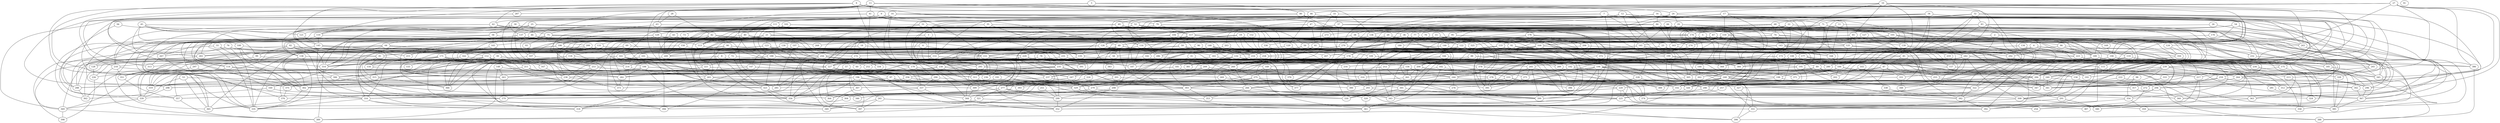 strict graph "gnp_random_graph(400,0.015)" {
0;
1;
2;
3;
4;
5;
6;
7;
8;
9;
10;
11;
12;
13;
14;
15;
16;
17;
18;
19;
20;
21;
22;
23;
24;
25;
26;
27;
28;
29;
30;
31;
32;
33;
34;
35;
36;
37;
38;
39;
40;
41;
42;
43;
44;
45;
46;
47;
48;
49;
50;
51;
52;
53;
54;
55;
56;
57;
58;
59;
60;
61;
62;
63;
64;
65;
66;
67;
68;
69;
70;
71;
72;
73;
74;
75;
76;
77;
78;
79;
80;
81;
82;
83;
84;
85;
86;
87;
88;
89;
90;
91;
92;
93;
94;
95;
96;
97;
98;
99;
100;
101;
102;
103;
104;
105;
106;
107;
108;
109;
110;
111;
112;
113;
114;
115;
116;
117;
118;
119;
120;
121;
122;
123;
124;
125;
126;
127;
128;
129;
130;
131;
132;
133;
134;
135;
136;
137;
138;
139;
140;
141;
142;
143;
144;
145;
146;
147;
148;
149;
150;
151;
152;
153;
154;
155;
156;
157;
158;
159;
160;
161;
162;
163;
164;
165;
166;
167;
168;
169;
170;
171;
172;
173;
174;
175;
176;
177;
178;
179;
180;
181;
182;
183;
184;
185;
186;
187;
188;
189;
190;
191;
192;
193;
194;
195;
196;
197;
198;
199;
200;
201;
202;
203;
204;
205;
206;
207;
208;
209;
210;
211;
212;
213;
214;
215;
216;
217;
218;
219;
220;
221;
222;
223;
224;
225;
226;
227;
228;
229;
230;
231;
232;
233;
234;
235;
236;
237;
238;
239;
240;
241;
242;
243;
244;
245;
246;
247;
248;
249;
250;
251;
252;
253;
254;
255;
256;
257;
258;
259;
260;
261;
262;
263;
264;
265;
266;
267;
268;
269;
270;
271;
272;
273;
274;
275;
276;
277;
278;
279;
280;
281;
282;
283;
284;
285;
286;
287;
288;
289;
290;
291;
292;
293;
294;
295;
296;
297;
298;
299;
300;
301;
302;
303;
304;
305;
306;
307;
308;
309;
310;
311;
312;
313;
314;
315;
316;
317;
318;
319;
320;
321;
322;
323;
324;
325;
326;
327;
328;
329;
330;
331;
332;
333;
334;
335;
336;
337;
338;
339;
340;
341;
342;
343;
344;
345;
346;
347;
348;
349;
350;
351;
352;
353;
354;
355;
356;
357;
358;
359;
360;
361;
362;
363;
364;
365;
366;
367;
368;
369;
370;
371;
372;
373;
374;
375;
376;
377;
378;
379;
380;
381;
382;
383;
384;
385;
386;
387;
388;
389;
390;
391;
392;
393;
394;
395;
396;
397;
398;
399;
0 -- 75  [is_available=True, prob="1.0"];
0 -- 151  [is_available=True, prob="0.0289580930109"];
0 -- 302  [is_available=True, prob="1.0"];
0 -- 79  [is_available=True, prob="0.22834674781"];
1 -- 107  [is_available=True, prob="1.0"];
1 -- 6  [is_available=True, prob="0.459682960304"];
1 -- 271  [is_available=True, prob="0.534158051151"];
2 -- 345  [is_available=True, prob="0.00286517475352"];
2 -- 85  [is_available=True, prob="0.840680212567"];
2 -- 294  [is_available=True, prob="1.0"];
2 -- 133  [is_available=True, prob="0.83600220566"];
3 -- 80  [is_available=True, prob="0.026011830107"];
3 -- 287  [is_available=True, prob="0.372435697352"];
3 -- 243  [is_available=True, prob="0.227387937247"];
3 -- 63  [is_available=True, prob="0.829357435006"];
4 -- 208  [is_available=True, prob="0.218417586072"];
4 -- 185  [is_available=True, prob="1.0"];
4 -- 242  [is_available=True, prob="0.725915542126"];
4 -- 181  [is_available=True, prob="1.0"];
4 -- 223  [is_available=True, prob="0.736390052162"];
5 -- 368  [is_available=True, prob="1.0"];
5 -- 133  [is_available=True, prob="0.18870038643"];
5 -- 231  [is_available=True, prob="0.0870847448178"];
5 -- 296  [is_available=True, prob="1.0"];
5 -- 48  [is_available=True, prob="1.0"];
5 -- 213  [is_available=True, prob="0.85363686398"];
5 -- 125  [is_available=True, prob="0.341867284654"];
5 -- 126  [is_available=True, prob="0.00795860765364"];
6 -- 335  [is_available=True, prob="0.173036889968"];
6 -- 236  [is_available=True, prob="0.0767319432332"];
6 -- 237  [is_available=True, prob="1.0"];
6 -- 151  [is_available=True, prob="1.0"];
7 -- 361  [is_available=True, prob="0.530106965264"];
7 -- 23  [is_available=True, prob="0.803048478137"];
7 -- 52  [is_available=True, prob="0.2269188263"];
7 -- 245  [is_available=True, prob="1.0"];
7 -- 247  [is_available=True, prob="0.721366250724"];
7 -- 60  [is_available=True, prob="1.0"];
7 -- 125  [is_available=True, prob="0.65386006599"];
8 -- 265  [is_available=True, prob="0.864268964969"];
8 -- 351  [is_available=True, prob="0.0169029950195"];
8 -- 295  [is_available=True, prob="0.733634482947"];
8 -- 279  [is_available=True, prob="0.179969555635"];
9 -- 110  [is_available=True, prob="0.0151603531741"];
9 -- 305  [is_available=True, prob="1.0"];
9 -- 50  [is_available=True, prob="0.922792273801"];
9 -- 309  [is_available=True, prob="0.347580862084"];
9 -- 215  [is_available=True, prob="0.853072786696"];
9 -- 24  [is_available=True, prob="0.0941157125185"];
9 -- 283  [is_available=True, prob="0.461149689903"];
10 -- 192  [is_available=True, prob="0.749161806459"];
10 -- 65  [is_available=True, prob="1.0"];
10 -- 270  [is_available=True, prob="1.0"];
10 -- 280  [is_available=True, prob="0.246524839262"];
10 -- 341  [is_available=True, prob="0.271827528047"];
10 -- 246  [is_available=True, prob="0.163576243373"];
10 -- 24  [is_available=True, prob="0.369515194917"];
10 -- 158  [is_available=True, prob="0.088370239876"];
11 -- 104  [is_available=True, prob="0.842340987563"];
11 -- 168  [is_available=True, prob="0.553318191834"];
11 -- 193  [is_available=True, prob="0.465448178741"];
12 -- 386  [is_available=True, prob="1.0"];
12 -- 178  [is_available=True, prob="0.398032863386"];
12 -- 238  [is_available=True, prob="0.394352348229"];
12 -- 79  [is_available=True, prob="0.268480245105"];
12 -- 305  [is_available=True, prob="0.697899978833"];
12 -- 242  [is_available=True, prob="1.0"];
12 -- 316  [is_available=True, prob="0.909334733211"];
12 -- 190  [is_available=True, prob="0.000466374255035"];
13 -- 322  [is_available=True, prob="0.383460357784"];
13 -- 136  [is_available=True, prob="0.519043862149"];
13 -- 41  [is_available=True, prob="1.0"];
13 -- 107  [is_available=True, prob="0.68883789204"];
13 -- 46  [is_available=True, prob="0.469411079844"];
13 -- 207  [is_available=True, prob="0.239056061521"];
13 -- 190  [is_available=True, prob="1.0"];
13 -- 375  [is_available=True, prob="0.103347393071"];
13 -- 218  [is_available=True, prob="0.951928308258"];
13 -- 335  [is_available=True, prob="1.0"];
13 -- 62  [is_available=True, prob="0.443718829154"];
14 -- 256  [is_available=True, prob="0.600492279868"];
14 -- 36  [is_available=True, prob="0.225580733531"];
14 -- 363  [is_available=True, prob="0.522125364642"];
14 -- 236  [is_available=True, prob="1.0"];
14 -- 141  [is_available=True, prob="0.970202508733"];
14 -- 369  [is_available=True, prob="1.0"];
14 -- 344  [is_available=True, prob="0.952806166195"];
14 -- 62  [is_available=True, prob="0.433367967374"];
15 -- 177  [is_available=True, prob="0.745725739345"];
15 -- 50  [is_available=True, prob="1.0"];
15 -- 314  [is_available=True, prob="0.447618022059"];
15 -- 258  [is_available=True, prob="0.150218966672"];
15 -- 86  [is_available=True, prob="0.340974543326"];
16 -- 299  [is_available=True, prob="0.917450570222"];
16 -- 253  [is_available=True, prob="1.0"];
16 -- 243  [is_available=True, prob="0.675171529832"];
16 -- 84  [is_available=True, prob="0.555728328151"];
16 -- 308  [is_available=True, prob="1.0"];
16 -- 189  [is_available=True, prob="0.426295113801"];
16 -- 126  [is_available=True, prob="1.0"];
17 -- 224  [is_available=True, prob="0.0131582189681"];
17 -- 326  [is_available=True, prob="1.0"];
17 -- 71  [is_available=True, prob="0.647173095193"];
17 -- 40  [is_available=True, prob="0.152400164615"];
17 -- 342  [is_available=True, prob="0.115032036051"];
17 -- 343  [is_available=True, prob="0.199437039854"];
17 -- 159  [is_available=True, prob="0.915116624864"];
18 -- 280  [is_available=True, prob="0.619687183999"];
18 -- 172  [is_available=True, prob="0.951957136544"];
18 -- 214  [is_available=True, prob="0.878093839298"];
19 -- 256  [is_available=True, prob="0.25455691383"];
19 -- 164  [is_available=True, prob="1.0"];
19 -- 295  [is_available=True, prob="0.627638184802"];
19 -- 329  [is_available=True, prob="0.894067352133"];
19 -- 365  [is_available=True, prob="0.0469441939849"];
19 -- 335  [is_available=True, prob="0.285324551527"];
19 -- 115  [is_available=True, prob="1.0"];
19 -- 399  [is_available=True, prob="1.0"];
19 -- 381  [is_available=True, prob="0.67852261404"];
20 -- 167  [is_available=True, prob="1.0"];
20 -- 168  [is_available=True, prob="1.0"];
20 -- 81  [is_available=True, prob="0.704172517129"];
20 -- 178  [is_available=True, prob="0.490131726902"];
20 -- 116  [is_available=True, prob="1.0"];
20 -- 343  [is_available=True, prob="0.777872224588"];
20 -- 125  [is_available=True, prob="1.0"];
21 -- 123  [is_available=True, prob="0.462308315796"];
21 -- 356  [is_available=True, prob="0.611057449871"];
21 -- 165  [is_available=True, prob="0.865917908313"];
21 -- 230  [is_available=True, prob="0.602433059211"];
21 -- 119  [is_available=True, prob="0.628842820967"];
22 -- 384  [is_available=True, prob="0.410326486562"];
22 -- 36  [is_available=True, prob="0.121809900002"];
22 -- 139  [is_available=True, prob="0.694610602327"];
22 -- 332  [is_available=True, prob="1.0"];
22 -- 305  [is_available=True, prob="1.0"];
22 -- 159  [is_available=True, prob="0.569140363162"];
23 -- 248  [is_available=True, prob="0.0944722861402"];
23 -- 58  [is_available=True, prob="0.592919243791"];
23 -- 234  [is_available=True, prob="0.0754891138927"];
24 -- 240  [is_available=True, prob="0.228224563401"];
24 -- 275  [is_available=True, prob="0.59773850857"];
24 -- 29  [is_available=True, prob="1.0"];
24 -- 95  [is_available=True, prob="0.760272602668"];
25 -- 67  [is_available=True, prob="0.893440617852"];
25 -- 231  [is_available=True, prob="0.123457291774"];
25 -- 138  [is_available=True, prob="0.742923643608"];
25 -- 44  [is_available=True, prob="1.0"];
25 -- 145  [is_available=True, prob="1.0"];
25 -- 372  [is_available=True, prob="0.133154605641"];
25 -- 214  [is_available=True, prob="0.0517181659734"];
25 -- 89  [is_available=True, prob="0.199925736345"];
25 -- 283  [is_available=True, prob="0.748556838819"];
26 -- 174  [is_available=True, prob="0.377263320231"];
26 -- 175  [is_available=True, prob="0.106713903295"];
27 -- 193  [is_available=True, prob="0.165022683009"];
27 -- 386  [is_available=True, prob="0.769027525188"];
27 -- 38  [is_available=True, prob="0.952102172964"];
27 -- 296  [is_available=True, prob="0.428686575944"];
27 -- 46  [is_available=True, prob="0.00460749219431"];
27 -- 119  [is_available=True, prob="0.746093013009"];
27 -- 249  [is_available=True, prob="0.597320656806"];
27 -- 285  [is_available=True, prob="0.962722030549"];
27 -- 345  [is_available=True, prob="0.59496098776"];
28 -- 42  [is_available=True, prob="1.0"];
28 -- 63  [is_available=True, prob="0.391895204843"];
29 -- 130  [is_available=True, prob="1.0"];
29 -- 163  [is_available=True, prob="0.789234095949"];
29 -- 136  [is_available=True, prob="0.486902722953"];
29 -- 174  [is_available=True, prob="0.976764959227"];
29 -- 243  [is_available=True, prob="0.578323445006"];
29 -- 277  [is_available=True, prob="0.605557200612"];
29 -- 345  [is_available=True, prob="0.930408279303"];
29 -- 125  [is_available=True, prob="0.304370345712"];
30 -- 56  [is_available=True, prob="1.0"];
30 -- 376  [is_available=True, prob="1.0"];
30 -- 195  [is_available=True, prob="0.151169027457"];
30 -- 172  [is_available=True, prob="1.0"];
31 -- 149  [is_available=True, prob="0.158821385807"];
31 -- 277  [is_available=True, prob="0.607707946713"];
32 -- 68  [is_available=True, prob="0.570034061554"];
32 -- 198  [is_available=True, prob="1.0"];
32 -- 392  [is_available=True, prob="0.820829859094"];
32 -- 173  [is_available=True, prob="0.818005015907"];
32 -- 239  [is_available=True, prob="0.187482696637"];
32 -- 83  [is_available=True, prob="0.433793054312"];
32 -- 311  [is_available=True, prob="0.886419737243"];
32 -- 184  [is_available=True, prob="0.538968413013"];
32 -- 217  [is_available=True, prob="0.608614146585"];
32 -- 284  [is_available=True, prob="1.0"];
33 -- 280  [is_available=True, prob="0.830127236712"];
33 -- 260  [is_available=True, prob="0.644208828136"];
33 -- 116  [is_available=True, prob="1.0"];
33 -- 37  [is_available=True, prob="0.350817548973"];
34 -- 71  [is_available=True, prob="0.53383247779"];
34 -- 295  [is_available=True, prob="1.0"];
34 -- 246  [is_available=True, prob="1.0"];
34 -- 183  [is_available=True, prob="0.824598180041"];
34 -- 184  [is_available=True, prob="0.972320289492"];
34 -- 284  [is_available=True, prob="0.916014565875"];
34 -- 222  [is_available=True, prob="1.0"];
35 -- 115  [is_available=True, prob="0.718358840602"];
35 -- 73  [is_available=True, prob="0.206851632667"];
35 -- 43  [is_available=True, prob="0.383768799817"];
35 -- 135  [is_available=True, prob="0.0559644423292"];
35 -- 105  [is_available=True, prob="1.0"];
36 -- 257  [is_available=True, prob="0.349938615284"];
36 -- 261  [is_available=True, prob="0.902005194797"];
36 -- 300  [is_available=True, prob="1.0"];
36 -- 306  [is_available=True, prob="0.748851216685"];
36 -- 339  [is_available=True, prob="0.0608047972306"];
36 -- 180  [is_available=True, prob="1.0"];
37 -- 164  [is_available=True, prob="0.649938388273"];
37 -- 74  [is_available=True, prob="1.0"];
37 -- 214  [is_available=True, prob="0.763180180814"];
37 -- 260  [is_available=True, prob="0.378462306472"];
37 -- 347  [is_available=True, prob="0.579071217995"];
37 -- 394  [is_available=True, prob="1.0"];
38 -- 186  [is_available=True, prob="0.540221540697"];
38 -- 378  [is_available=True, prob="0.988964577997"];
38 -- 270  [is_available=True, prob="0.592214060829"];
39 -- 167  [is_available=True, prob="0.920458962086"];
39 -- 233  [is_available=True, prob="0.0818178203418"];
39 -- 302  [is_available=True, prob="1.0"];
39 -- 240  [is_available=True, prob="0.470801973842"];
39 -- 366  [is_available=True, prob="1.0"];
39 -- 398  [is_available=True, prob="0.588128602208"];
39 -- 376  [is_available=True, prob="0.630070217083"];
39 -- 89  [is_available=True, prob="0.0818062523533"];
39 -- 60  [is_available=True, prob="0.890422406694"];
40 -- 72  [is_available=True, prob="1.0"];
40 -- 265  [is_available=True, prob="1.0"];
40 -- 138  [is_available=True, prob="0.677614470535"];
40 -- 122  [is_available=True, prob="1.0"];
40 -- 250  [is_available=True, prob="1.0"];
41 -- 290  [is_available=True, prob="0.86708982603"];
41 -- 137  [is_available=True, prob="0.46669739081"];
41 -- 48  [is_available=True, prob="1.0"];
41 -- 52  [is_available=True, prob="0.0462128198726"];
41 -- 313  [is_available=True, prob="0.243669290624"];
42 -- 265  [is_available=True, prob="0.104805910698"];
42 -- 268  [is_available=True, prob="1.0"];
42 -- 365  [is_available=True, prob="0.241468118472"];
42 -- 150  [is_available=True, prob="0.226788180158"];
42 -- 187  [is_available=True, prob="0.665676289726"];
42 -- 223  [is_available=True, prob="1.0"];
43 -- 160  [is_available=True, prob="0.126596291228"];
43 -- 265  [is_available=True, prob="0.923656485076"];
43 -- 315  [is_available=True, prob="0.713095361753"];
43 -- 92  [is_available=True, prob="1.0"];
43 -- 350  [is_available=True, prob="0.108415137697"];
44 -- 97  [is_available=True, prob="0.889469977308"];
44 -- 162  [is_available=True, prob="0.161964896518"];
44 -- 114  [is_available=True, prob="0.405754083082"];
44 -- 243  [is_available=True, prob="0.49637310045"];
44 -- 379  [is_available=True, prob="0.113192492542"];
44 -- 92  [is_available=True, prob="0.727900326944"];
45 -- 99  [is_available=True, prob="0.766121128695"];
45 -- 100  [is_available=True, prob="1.0"];
45 -- 267  [is_available=True, prob="0.399857544171"];
45 -- 81  [is_available=True, prob="0.0079927092354"];
45 -- 312  [is_available=True, prob="0.535460116052"];
45 -- 121  [is_available=True, prob="0.610354301946"];
46 -- 120  [is_available=True, prob="0.0660611489122"];
46 -- 49  [is_available=True, prob="0.809270962039"];
46 -- 124  [is_available=True, prob="1.0"];
47 -- 362  [is_available=True, prob="1.0"];
47 -- 115  [is_available=True, prob="0.437499198978"];
47 -- 332  [is_available=True, prob="0.216136223094"];
47 -- 61  [is_available=True, prob="0.805601120585"];
47 -- 110  [is_available=True, prob="1.0"];
48 -- 291  [is_available=True, prob="0.673877072197"];
48 -- 356  [is_available=True, prob="0.199045373852"];
48 -- 230  [is_available=True, prob="0.485660341006"];
48 -- 236  [is_available=True, prob="0.820381938969"];
48 -- 303  [is_available=True, prob="0.0516451787234"];
48 -- 213  [is_available=True, prob="1.0"];
48 -- 201  [is_available=True, prob="1.0"];
48 -- 58  [is_available=True, prob="0.210700447555"];
48 -- 221  [is_available=True, prob="0.20969516614"];
48 -- 223  [is_available=True, prob="0.347019860754"];
49 -- 327  [is_available=True, prob="0.0307784877553"];
49 -- 360  [is_available=True, prob="1.0"];
49 -- 137  [is_available=True, prob="1.0"];
49 -- 399  [is_available=True, prob="1.0"];
49 -- 113  [is_available=True, prob="0.107858715051"];
49 -- 382  [is_available=True, prob="0.507464451476"];
49 -- 249  [is_available=True, prob="0.827466920646"];
49 -- 314  [is_available=True, prob="0.278863162617"];
49 -- 286  [is_available=True, prob="0.220412465092"];
50 -- 394  [is_available=True, prob="1.0"];
50 -- 372  [is_available=True, prob="0.31465345476"];
50 -- 277  [is_available=True, prob="0.00414412576976"];
50 -- 189  [is_available=True, prob="0.160921397209"];
51 -- 336  [is_available=True, prob="0.788887215567"];
51 -- 129  [is_available=True, prob="0.625673012136"];
51 -- 172  [is_available=True, prob="1.0"];
51 -- 153  [is_available=True, prob="0.00638727637533"];
52 -- 330  [is_available=True, prob="0.642428061295"];
52 -- 359  [is_available=True, prob="0.349414385089"];
52 -- 117  [is_available=True, prob="0.44218823382"];
52 -- 249  [is_available=True, prob="0.358938926956"];
52 -- 153  [is_available=True, prob="0.0191555663673"];
52 -- 250  [is_available=True, prob="0.323431596223"];
53 -- 362  [is_available=True, prob="0.194085699737"];
53 -- 365  [is_available=True, prob="0.789759916631"];
53 -- 326  [is_available=True, prob="0.309028241773"];
54 -- 185  [is_available=True, prob="0.000237572539964"];
54 -- 267  [is_available=True, prob="0.401433808231"];
54 -- 374  [is_available=True, prob="1.0"];
54 -- 174  [is_available=True, prob="0.982230855517"];
54 -- 367  [is_available=True, prob="0.530447555269"];
55 -- 288  [is_available=True, prob="1.0"];
55 -- 306  [is_available=True, prob="0.614935887531"];
55 -- 151  [is_available=True, prob="0.110781546744"];
56 -- 64  [is_available=True, prob="0.766821668194"];
56 -- 128  [is_available=True, prob="0.532911929855"];
56 -- 165  [is_available=True, prob="0.706446075931"];
56 -- 135  [is_available=True, prob="0.726825319552"];
57 -- 316  [is_available=True, prob="0.677742948831"];
57 -- 247  [is_available=True, prob="1.0"];
58 -- 295  [is_available=True, prob="0.447672306408"];
58 -- 115  [is_available=True, prob="0.110024737117"];
58 -- 383  [is_available=True, prob="0.248746657227"];
59 -- 132  [is_available=True, prob="1.0"];
59 -- 326  [is_available=True, prob="1.0"];
59 -- 365  [is_available=True, prob="0.339362282498"];
59 -- 311  [is_available=True, prob="0.867516392348"];
59 -- 378  [is_available=True, prob="1.0"];
59 -- 283  [is_available=True, prob="0.457171997176"];
59 -- 380  [is_available=True, prob="0.408829744572"];
61 -- 227  [is_available=True, prob="0.0695779495376"];
61 -- 234  [is_available=True, prob="1.0"];
61 -- 210  [is_available=True, prob="0.548178271775"];
61 -- 85  [is_available=True, prob="0.351155982981"];
61 -- 381  [is_available=True, prob="0.689855598945"];
62 -- 75  [is_available=True, prob="0.124468953683"];
62 -- 116  [is_available=True, prob="0.368048194398"];
62 -- 218  [is_available=True, prob="0.154193327371"];
62 -- 154  [is_available=True, prob="0.209891449107"];
63 -- 129  [is_available=True, prob="1.0"];
63 -- 106  [is_available=True, prob="0.12000208054"];
63 -- 210  [is_available=True, prob="1.0"];
64 -- 288  [is_available=True, prob="0.579962428479"];
64 -- 395  [is_available=True, prob="1.0"];
64 -- 302  [is_available=True, prob="1.0"];
64 -- 112  [is_available=True, prob="0.113610081997"];
64 -- 187  [is_available=True, prob="1.0"];
64 -- 349  [is_available=True, prob="0.433027758152"];
65 -- 164  [is_available=True, prob="0.20020879412"];
65 -- 189  [is_available=True, prob="0.529401001903"];
65 -- 370  [is_available=True, prob="0.0354549428261"];
65 -- 89  [is_available=True, prob="0.371743587582"];
65 -- 125  [is_available=True, prob="0.279470685138"];
66 -- 105  [is_available=True, prob="1.0"];
66 -- 274  [is_available=True, prob="0.329424840536"];
66 -- 141  [is_available=True, prob="0.752486943625"];
66 -- 326  [is_available=True, prob="0.0842447919396"];
66 -- 113  [is_available=True, prob="0.130713919384"];
67 -- 256  [is_available=True, prob="0.815511516608"];
67 -- 168  [is_available=True, prob="0.259787576636"];
67 -- 330  [is_available=True, prob="0.119587727099"];
67 -- 242  [is_available=True, prob="0.128934476204"];
67 -- 146  [is_available=True, prob="0.687138175228"];
67 -- 372  [is_available=True, prob="0.19669972915"];
67 -- 245  [is_available=True, prob="0.0434966779832"];
67 -- 284  [is_available=True, prob="0.958927838787"];
68 -- 225  [is_available=True, prob="0.426236259894"];
68 -- 395  [is_available=True, prob="0.539837063319"];
68 -- 358  [is_available=True, prob="0.818849711742"];
68 -- 74  [is_available=True, prob="0.857691890802"];
68 -- 203  [is_available=True, prob="0.849168854512"];
68 -- 384  [is_available=True, prob="0.583501359711"];
68 -- 116  [is_available=True, prob="1.0"];
68 -- 117  [is_available=True, prob="0.834421514189"];
68 -- 284  [is_available=True, prob="0.577707928219"];
68 -- 181  [is_available=True, prob="1.0"];
69 -- 81  [is_available=True, prob="0.430152659902"];
69 -- 373  [is_available=True, prob="0.172066250536"];
69 -- 221  [is_available=True, prob="0.364466255291"];
69 -- 153  [is_available=True, prob="0.184188454543"];
70 -- 249  [is_available=True, prob="0.488878792514"];
70 -- 206  [is_available=True, prob="0.54226041501"];
71 -- 257  [is_available=True, prob="1.0"];
71 -- 113  [is_available=True, prob="0.736856235503"];
71 -- 168  [is_available=True, prob="1.0"];
71 -- 108  [is_available=True, prob="0.191488436671"];
71 -- 77  [is_available=True, prob="1.0"];
71 -- 144  [is_available=True, prob="0.609772269625"];
71 -- 223  [is_available=True, prob="0.327117838482"];
72 -- 371  [is_available=True, prob="0.363850899527"];
72 -- 323  [is_available=True, prob="0.476293057296"];
72 -- 221  [is_available=True, prob="0.79731414131"];
74 -- 139  [is_available=True, prob="0.00921736131272"];
74 -- 143  [is_available=True, prob="1.0"];
74 -- 308  [is_available=True, prob="0.696788887628"];
74 -- 309  [is_available=True, prob="0.732233753322"];
74 -- 379  [is_available=True, prob="0.0543874249664"];
75 -- 355  [is_available=True, prob="0.443193224246"];
75 -- 101  [is_available=True, prob="0.917542940559"];
75 -- 232  [is_available=True, prob="0.72410006656"];
75 -- 365  [is_available=True, prob="0.0328799264212"];
75 -- 215  [is_available=True, prob="0.857715526619"];
75 -- 93  [is_available=True, prob="0.639328388708"];
76 -- 377  [is_available=True, prob="0.0243777377094"];
76 -- 250  [is_available=True, prob="1.0"];
76 -- 357  [is_available=True, prob="0.533459972365"];
76 -- 335  [is_available=True, prob="0.436303253855"];
77 -- 162  [is_available=True, prob="0.285122726697"];
77 -- 259  [is_available=True, prob="1.0"];
77 -- 118  [is_available=True, prob="0.110839630289"];
77 -- 266  [is_available=True, prob="0.313924822784"];
77 -- 267  [is_available=True, prob="1.0"];
77 -- 399  [is_available=True, prob="0.565852973624"];
77 -- 246  [is_available=True, prob="0.964160325536"];
77 -- 395  [is_available=True, prob="0.617983979958"];
77 -- 126  [is_available=True, prob="1.0"];
78 -- 303  [is_available=True, prob="0.211329178932"];
78 -- 227  [is_available=True, prob="0.14839284893"];
78 -- 310  [is_available=True, prob="0.365508819554"];
78 -- 235  [is_available=True, prob="0.308450115188"];
79 -- 291  [is_available=True, prob="1.0"];
79 -- 137  [is_available=True, prob="0.997628442833"];
79 -- 117  [is_available=True, prob="0.547114933666"];
79 -- 248  [is_available=True, prob="1.0"];
79 -- 383  [is_available=True, prob="0.124942707477"];
80 -- 198  [is_available=True, prob="0.108798894407"];
80 -- 395  [is_available=True, prob="0.708012827084"];
80 -- 109  [is_available=True, prob="1.0"];
80 -- 111  [is_available=True, prob="0.538819725888"];
80 -- 116  [is_available=True, prob="0.40349986471"];
80 -- 153  [is_available=True, prob="0.229704585417"];
81 -- 362  [is_available=True, prob="1.0"];
81 -- 333  [is_available=True, prob="0.449785985214"];
81 -- 154  [is_available=True, prob="0.102594747618"];
81 -- 379  [is_available=True, prob="1.0"];
82 -- 128  [is_available=True, prob="0.232780092168"];
82 -- 99  [is_available=True, prob="1.0"];
82 -- 292  [is_available=True, prob="0.611093715164"];
82 -- 153  [is_available=True, prob="0.61123986376"];
82 -- 314  [is_available=True, prob="0.541943023019"];
82 -- 379  [is_available=True, prob="1.0"];
83 -- 225  [is_available=True, prob="1.0"];
83 -- 232  [is_available=True, prob="0.703863963366"];
83 -- 332  [is_available=True, prob="0.859323226746"];
83 -- 204  [is_available=True, prob="0.252583902931"];
83 -- 174  [is_available=True, prob="0.26122353225"];
83 -- 360  [is_available=True, prob="1.0"];
83 -- 186  [is_available=True, prob="0.461286331163"];
84 -- 368  [is_available=True, prob="0.9333888575"];
84 -- 163  [is_available=True, prob="0.211987678623"];
84 -- 228  [is_available=True, prob="0.387659246211"];
84 -- 135  [is_available=True, prob="0.550030204598"];
84 -- 104  [is_available=True, prob="1.0"];
84 -- 139  [is_available=True, prob="1.0"];
84 -- 396  [is_available=True, prob="0.945210913732"];
84 -- 273  [is_available=True, prob="0.94335595438"];
85 -- 358  [is_available=True, prob="0.799381196002"];
85 -- 87  [is_available=True, prob="1.0"];
85 -- 205  [is_available=True, prob="0.0683463192959"];
85 -- 311  [is_available=True, prob="0.295291337133"];
85 -- 255  [is_available=True, prob="0.273474791736"];
86 -- 224  [is_available=True, prob="0.854755417989"];
86 -- 232  [is_available=True, prob="0.943585423069"];
86 -- 355  [is_available=True, prob="0.771021397504"];
86 -- 189  [is_available=True, prob="0.366645921557"];
87 -- 193  [is_available=True, prob="1.0"];
87 -- 331  [is_available=True, prob="1.0"];
87 -- 371  [is_available=True, prob="0.606788001038"];
87 -- 246  [is_available=True, prob="0.279499336782"];
87 -- 285  [is_available=True, prob="0.61424451318"];
88 -- 154  [is_available=True, prob="1.0"];
88 -- 204  [is_available=True, prob="1.0"];
88 -- 318  [is_available=True, prob="1.0"];
88 -- 158  [is_available=True, prob="0.296678250078"];
88 -- 175  [is_available=True, prob="0.253814393534"];
89 -- 331  [is_available=True, prob="1.0"];
89 -- 263  [is_available=True, prob="0.710405143789"];
89 -- 296  [is_available=True, prob="0.0244977095013"];
89 -- 202  [is_available=True, prob="1.0"];
89 -- 248  [is_available=True, prob="0.422125754083"];
90 -- 323  [is_available=True, prob="1.0"];
90 -- 231  [is_available=True, prob="0.0220120376154"];
90 -- 252  [is_available=True, prob="0.511671312284"];
90 -- 369  [is_available=True, prob="0.55301654691"];
90 -- 210  [is_available=True, prob="0.672482448202"];
90 -- 282  [is_available=True, prob="0.474157307997"];
90 -- 316  [is_available=True, prob="1.0"];
92 -- 132  [is_available=True, prob="0.0280637537213"];
92 -- 382  [is_available=True, prob="0.0710716413982"];
92 -- 193  [is_available=True, prob="0.329602103869"];
93 -- 107  [is_available=True, prob="1.0"];
94 -- 288  [is_available=True, prob="0.723079695575"];
94 -- 174  [is_available=True, prob="1.0"];
95 -- 210  [is_available=True, prob="1.0"];
95 -- 278  [is_available=True, prob="1.0"];
95 -- 126  [is_available=True, prob="1.0"];
95 -- 119  [is_available=True, prob="0.616418238249"];
96 -- 161  [is_available=True, prob="0.539697502239"];
96 -- 198  [is_available=True, prob="0.685546029364"];
97 -- 332  [is_available=True, prob="0.323250944948"];
97 -- 309  [is_available=True, prob="0.547985816859"];
97 -- 357  [is_available=True, prob="0.242529951375"];
98 -- 354  [is_available=True, prob="0.730656298427"];
98 -- 347  [is_available=True, prob="0.188237143308"];
99 -- 351  [is_available=True, prob="0.0963185538073"];
99 -- 285  [is_available=True, prob="0.950864710933"];
100 -- 304  [is_available=True, prob="0.790785039641"];
100 -- 314  [is_available=True, prob="1.0"];
100 -- 183  [is_available=True, prob="0.0135987012575"];
101 -- 192  [is_available=True, prob="1.0"];
101 -- 230  [is_available=True, prob="0.100175393402"];
101 -- 394  [is_available=True, prob="0.456590870654"];
101 -- 366  [is_available=True, prob="1.0"];
101 -- 375  [is_available=True, prob="1.0"];
101 -- 157  [is_available=True, prob="0.656390663074"];
102 -- 216  [is_available=True, prob="0.908566886485"];
102 -- 161  [is_available=True, prob="0.87851985261"];
102 -- 350  [is_available=True, prob="1.0"];
102 -- 110  [is_available=True, prob="0.196410897562"];
102 -- 311  [is_available=True, prob="1.0"];
103 -- 202  [is_available=True, prob="0.854290078518"];
103 -- 338  [is_available=True, prob="0.508553786049"];
104 -- 325  [is_available=True, prob="1.0"];
104 -- 208  [is_available=True, prob="1.0"];
104 -- 113  [is_available=True, prob="0.0805581682556"];
104 -- 114  [is_available=True, prob="1.0"];
105 -- 169  [is_available=True, prob="1.0"];
105 -- 143  [is_available=True, prob="0.513822157567"];
105 -- 116  [is_available=True, prob="0.895981712716"];
105 -- 340  [is_available=True, prob="0.151281375128"];
105 -- 157  [is_available=True, prob="0.672586431929"];
106 -- 226  [is_available=True, prob="1.0"];
106 -- 397  [is_available=True, prob="0.470469798327"];
106 -- 244  [is_available=True, prob="0.775938039363"];
106 -- 282  [is_available=True, prob="0.28993769454"];
106 -- 158  [is_available=True, prob="0.729216012711"];
107 -- 227  [is_available=True, prob="0.725476309411"];
107 -- 366  [is_available=True, prob="0.0885767734068"];
108 -- 193  [is_available=True, prob="1.0"];
108 -- 354  [is_available=True, prob="0.844688443549"];
108 -- 326  [is_available=True, prob="1.0"];
108 -- 237  [is_available=True, prob="0.191730400207"];
108 -- 368  [is_available=True, prob="0.196736059079"];
108 -- 312  [is_available=True, prob="1.0"];
108 -- 381  [is_available=True, prob="0.569071733816"];
109 -- 309  [is_available=True, prob="1.0"];
109 -- 149  [is_available=True, prob="0.619776582278"];
109 -- 386  [is_available=True, prob="0.019102021171"];
109 -- 293  [is_available=True, prob="0.89477511921"];
110 -- 113  [is_available=True, prob="0.122695004867"];
110 -- 145  [is_available=True, prob="1.0"];
110 -- 218  [is_available=True, prob="1.0"];
111 -- 334  [is_available=True, prob="0.591296761587"];
111 -- 152  [is_available=True, prob="0.451201754738"];
111 -- 121  [is_available=True, prob="0.982692913211"];
111 -- 188  [is_available=True, prob="0.818489543708"];
111 -- 189  [is_available=True, prob="0.837735420608"];
112 -- 226  [is_available=True, prob="0.751592450947"];
112 -- 323  [is_available=True, prob="0.807906774329"];
112 -- 147  [is_available=True, prob="0.0640242576611"];
112 -- 311  [is_available=True, prob="1.0"];
112 -- 155  [is_available=True, prob="0.912773595645"];
112 -- 318  [is_available=True, prob="1.0"];
113 -- 356  [is_available=True, prob="0.585732124896"];
113 -- 210  [is_available=True, prob="0.592965848393"];
113 -- 221  [is_available=True, prob="0.554184287142"];
114 -- 217  [is_available=True, prob="0.208966338742"];
114 -- 339  [is_available=True, prob="0.883271283404"];
114 -- 375  [is_available=True, prob="0.483492107478"];
115 -- 240  [is_available=True, prob="1.0"];
116 -- 135  [is_available=True, prob="1.0"];
116 -- 286  [is_available=True, prob="0.313783638907"];
116 -- 187  [is_available=True, prob="0.444052973118"];
117 -- 293  [is_available=True, prob="0.797929824823"];
117 -- 167  [is_available=True, prob="1.0"];
117 -- 202  [is_available=True, prob="0.00845434152562"];
117 -- 391  [is_available=True, prob="0.15178074467"];
117 -- 142  [is_available=True, prob="0.434957232424"];
117 -- 143  [is_available=True, prob="1.0"];
117 -- 311  [is_available=True, prob="1.0"];
118 -- 128  [is_available=True, prob="1.0"];
118 -- 272  [is_available=True, prob="0.363951178434"];
118 -- 185  [is_available=True, prob="1.0"];
118 -- 253  [is_available=True, prob="0.0739555079656"];
118 -- 319  [is_available=True, prob="0.115381563726"];
119 -- 328  [is_available=True, prob="0.54987289679"];
119 -- 392  [is_available=True, prob="0.946207076881"];
119 -- 212  [is_available=True, prob="1.0"];
119 -- 284  [is_available=True, prob="0.51052521951"];
120 -- 178  [is_available=True, prob="0.62730376078"];
120 -- 286  [is_available=True, prob="1.0"];
121 -- 145  [is_available=True, prob="1.0"];
122 -- 289  [is_available=True, prob="0.933248146155"];
122 -- 294  [is_available=True, prob="1.0"];
122 -- 172  [is_available=True, prob="0.437132552432"];
122 -- 303  [is_available=True, prob="0.527481375813"];
122 -- 177  [is_available=True, prob="0.958418593447"];
122 -- 214  [is_available=True, prob="0.144847461991"];
123 -- 192  [is_available=True, prob="0.0420272468952"];
123 -- 162  [is_available=True, prob="0.875448636618"];
123 -- 391  [is_available=True, prob="0.569934520154"];
123 -- 334  [is_available=True, prob="0.734854299715"];
123 -- 283  [is_available=True, prob="0.196392211221"];
124 -- 284  [is_available=True, prob="1.0"];
124 -- 350  [is_available=True, prob="0.224743118401"];
125 -- 234  [is_available=True, prob="1.0"];
125 -- 248  [is_available=True, prob="1.0"];
125 -- 252  [is_available=True, prob="0.760139752163"];
125 -- 157  [is_available=True, prob="0.547201718681"];
126 -- 192  [is_available=True, prob="0.578643070843"];
126 -- 229  [is_available=True, prob="0.0450738251459"];
126 -- 228  [is_available=True, prob="0.741747025161"];
126 -- 362  [is_available=True, prob="0.187484504521"];
126 -- 237  [is_available=True, prob="0.0513059630031"];
127 -- 141  [is_available=True, prob="1.0"];
127 -- 157  [is_available=True, prob="0.388085223991"];
128 -- 226  [is_available=True, prob="1.0"];
129 -- 322  [is_available=True, prob="0.574696677361"];
129 -- 131  [is_available=True, prob="0.286523477315"];
129 -- 140  [is_available=True, prob="1.0"];
129 -- 302  [is_available=True, prob="0.601896475894"];
129 -- 335  [is_available=True, prob="0.918643846804"];
129 -- 370  [is_available=True, prob="0.638725474754"];
129 -- 249  [is_available=True, prob="0.549554964835"];
130 -- 267  [is_available=True, prob="0.988442692645"];
130 -- 249  [is_available=True, prob="0.763487681194"];
130 -- 179  [is_available=True, prob="1.0"];
130 -- 390  [is_available=True, prob="0.083133531076"];
131 -- 160  [is_available=True, prob="0.410992673316"];
131 -- 231  [is_available=True, prob="0.818675086491"];
131 -- 215  [is_available=True, prob="0.181763282114"];
131 -- 344  [is_available=True, prob="1.0"];
131 -- 253  [is_available=True, prob="0.980204192152"];
132 -- 225  [is_available=True, prob="1.0"];
132 -- 235  [is_available=True, prob="0.669079593847"];
132 -- 303  [is_available=True, prob="0.306605236506"];
132 -- 181  [is_available=True, prob="0.337209475718"];
132 -- 185  [is_available=True, prob="0.68210783041"];
133 -- 195  [is_available=True, prob="0.344358433692"];
133 -- 263  [is_available=True, prob="0.0177021403164"];
133 -- 175  [is_available=True, prob="1.0"];
133 -- 377  [is_available=True, prob="1.0"];
133 -- 250  [is_available=True, prob="0.521567007227"];
134 -- 351  [is_available=True, prob="0.118189833497"];
134 -- 189  [is_available=True, prob="0.585258876715"];
134 -- 341  [is_available=True, prob="0.931283856948"];
135 -- 244  [is_available=True, prob="0.291967332851"];
135 -- 234  [is_available=True, prob="1.0"];
135 -- 247  [is_available=True, prob="1.0"];
135 -- 285  [is_available=True, prob="0.679410549951"];
136 -- 199  [is_available=True, prob="0.467777811262"];
136 -- 268  [is_available=True, prob="0.689418564555"];
136 -- 244  [is_available=True, prob="0.682750293376"];
136 -- 186  [is_available=True, prob="0.478987497339"];
137 -- 194  [is_available=True, prob="1.0"];
137 -- 263  [is_available=True, prob="0.151809165933"];
137 -- 200  [is_available=True, prob="1.0"];
137 -- 298  [is_available=True, prob="0.647896106486"];
138 -- 335  [is_available=True, prob="0.842421234313"];
138 -- 302  [is_available=True, prob="0.831410345977"];
138 -- 289  [is_available=True, prob="0.584307731445"];
139 -- 348  [is_available=True, prob="0.341089053981"];
139 -- 219  [is_available=True, prob="0.952933933205"];
140 -- 352  [is_available=True, prob="0.097483920956"];
140 -- 258  [is_available=True, prob="0.487203121844"];
140 -- 210  [is_available=True, prob="0.689307471714"];
140 -- 147  [is_available=True, prob="0.621365201381"];
140 -- 350  [is_available=True, prob="0.848979789951"];
141 -- 199  [is_available=True, prob="0.120018905615"];
141 -- 366  [is_available=True, prob="0.58828279884"];
141 -- 151  [is_available=True, prob="0.0641336650066"];
141 -- 345  [is_available=True, prob="1.0"];
142 -- 192  [is_available=True, prob="0.107925668641"];
142 -- 339  [is_available=True, prob="0.955282176871"];
142 -- 187  [is_available=True, prob="1.0"];
143 -- 168  [is_available=True, prob="0.291646902674"];
143 -- 254  [is_available=True, prob="0.716241394871"];
143 -- 309  [is_available=True, prob="1.0"];
144 -- 248  [is_available=True, prob="0.505262448574"];
144 -- 341  [is_available=True, prob="0.157769587752"];
144 -- 262  [is_available=True, prob="0.725271756814"];
145 -- 168  [is_available=True, prob="0.806134591517"];
145 -- 343  [is_available=True, prob="1.0"];
145 -- 238  [is_available=True, prob="0.293192674165"];
145 -- 283  [is_available=True, prob="1.0"];
145 -- 316  [is_available=True, prob="1.0"];
146 -- 246  [is_available=True, prob="0.332784254236"];
146 -- 151  [is_available=True, prob="0.240821059487"];
147 -- 237  [is_available=True, prob="0.452859562551"];
147 -- 301  [is_available=True, prob="0.0809798554418"];
147 -- 282  [is_available=True, prob="1.0"];
147 -- 318  [is_available=True, prob="0.536994514045"];
148 -- 264  [is_available=True, prob="0.473572006021"];
148 -- 389  [is_available=True, prob="0.240243496954"];
148 -- 263  [is_available=True, prob="0.346103302621"];
149 -- 361  [is_available=True, prob="1.0"];
149 -- 370  [is_available=True, prob="0.666951848326"];
149 -- 275  [is_available=True, prob="0.613838420652"];
149 -- 277  [is_available=True, prob="0.818493140708"];
150 -- 249  [is_available=True, prob="0.540472946236"];
150 -- 323  [is_available=True, prob="0.677602534631"];
150 -- 229  [is_available=True, prob="0.189788661669"];
150 -- 238  [is_available=True, prob="0.171153421013"];
151 -- 306  [is_available=True, prob="0.0464196978277"];
151 -- 368  [is_available=True, prob="0.0560760839764"];
151 -- 337  [is_available=True, prob="0.0919136982326"];
151 -- 277  [is_available=True, prob="0.336376218493"];
151 -- 313  [is_available=True, prob="0.926168707122"];
151 -- 187  [is_available=True, prob="0.994924663565"];
151 -- 156  [is_available=True, prob="1.0"];
152 -- 380  [is_available=True, prob="1.0"];
153 -- 225  [is_available=True, prob="0.912958486337"];
153 -- 363  [is_available=True, prob="0.179751800478"];
153 -- 366  [is_available=True, prob="0.405427522749"];
153 -- 369  [is_available=True, prob="1.0"];
153 -- 209  [is_available=True, prob="0.379908787281"];
153 -- 179  [is_available=True, prob="0.443305666081"];
154 -- 263  [is_available=True, prob="0.968244799046"];
156 -- 265  [is_available=True, prob="0.442648172799"];
156 -- 244  [is_available=True, prob="1.0"];
156 -- 261  [is_available=True, prob="1.0"];
156 -- 374  [is_available=True, prob="1.0"];
157 -- 367  [is_available=True, prob="0.148380439358"];
157 -- 279  [is_available=True, prob="1.0"];
158 -- 308  [is_available=True, prob="0.552959753894"];
158 -- 294  [is_available=True, prob="1.0"];
159 -- 163  [is_available=True, prob="0.379055917272"];
159 -- 164  [is_available=True, prob="0.0480797998647"];
159 -- 264  [is_available=True, prob="0.954571792252"];
159 -- 236  [is_available=True, prob="1.0"];
159 -- 274  [is_available=True, prob="1.0"];
159 -- 244  [is_available=True, prob="1.0"];
159 -- 245  [is_available=True, prob="0.764237477169"];
160 -- 364  [is_available=True, prob="0.0868744513926"];
160 -- 339  [is_available=True, prob="0.392464075545"];
161 -- 352  [is_available=True, prob="1.0"];
161 -- 205  [is_available=True, prob="0.853126304822"];
161 -- 307  [is_available=True, prob="1.0"];
161 -- 218  [is_available=True, prob="1.0"];
162 -- 314  [is_available=True, prob="0.0342893699513"];
162 -- 282  [is_available=True, prob="0.249840297739"];
163 -- 317  [is_available=True, prob="0.239476172987"];
163 -- 235  [is_available=True, prob="1.0"];
164 -- 229  [is_available=True, prob="0.134658858317"];
164 -- 292  [is_available=True, prob="0.967270036014"];
164 -- 396  [is_available=True, prob="1.0"];
164 -- 204  [is_available=True, prob="0.0446238846296"];
164 -- 301  [is_available=True, prob="0.49678810831"];
164 -- 356  [is_available=True, prob="1.0"];
164 -- 190  [is_available=True, prob="0.326235572134"];
165 -- 346  [is_available=True, prob="0.285048514518"];
165 -- 171  [is_available=True, prob="0.586093897959"];
166 -- 289  [is_available=True, prob="1.0"];
166 -- 314  [is_available=True, prob="0.321116174298"];
166 -- 244  [is_available=True, prob="0.234217962033"];
166 -- 310  [is_available=True, prob="0.200700426017"];
167 -- 238  [is_available=True, prob="0.83106302459"];
168 -- 184  [is_available=True, prob="0.528934703275"];
169 -- 190  [is_available=True, prob="0.543628068848"];
170 -- 330  [is_available=True, prob="0.15027542575"];
170 -- 243  [is_available=True, prob="0.726939762662"];
171 -- 266  [is_available=True, prob="0.208209016425"];
171 -- 240  [is_available=True, prob="0.410632540086"];
171 -- 211  [is_available=True, prob="0.965866041012"];
171 -- 314  [is_available=True, prob="0.444420091914"];
171 -- 315  [is_available=True, prob="1.0"];
171 -- 316  [is_available=True, prob="1.0"];
172 -- 227  [is_available=True, prob="0.934490553134"];
172 -- 334  [is_available=True, prob="0.479835080907"];
172 -- 179  [is_available=True, prob="0.449043909252"];
173 -- 187  [is_available=True, prob="0.0329994849565"];
173 -- 284  [is_available=True, prob="0.241988237941"];
174 -- 256  [is_available=True, prob="0.985576126937"];
174 -- 292  [is_available=True, prob="0.84837901263"];
174 -- 246  [is_available=True, prob="0.369582899898"];
174 -- 390  [is_available=True, prob="0.00482000926957"];
174 -- 180  [is_available=True, prob="0.959976169573"];
174 -- 314  [is_available=True, prob="0.53202323018"];
175 -- 385  [is_available=True, prob="0.994438761256"];
175 -- 333  [is_available=True, prob="0.177738591606"];
176 -- 312  [is_available=True, prob="1.0"];
176 -- 314  [is_available=True, prob="1.0"];
176 -- 325  [is_available=True, prob="0.415412082963"];
176 -- 206  [is_available=True, prob="1.0"];
177 -- 388  [is_available=True, prob="0.899845167415"];
177 -- 330  [is_available=True, prob="0.644358604369"];
177 -- 216  [is_available=True, prob="0.837033017876"];
177 -- 184  [is_available=True, prob="0.142628717617"];
177 -- 217  [is_available=True, prob="0.775721164954"];
178 -- 260  [is_available=True, prob="1.0"];
178 -- 396  [is_available=True, prob="0.360273621569"];
178 -- 377  [is_available=True, prob="0.807640637599"];
179 -- 356  [is_available=True, prob="0.428746113316"];
179 -- 290  [is_available=True, prob="0.648959553803"];
179 -- 337  [is_available=True, prob="0.280473446897"];
179 -- 341  [is_available=True, prob="0.708917430277"];
180 -- 212  [is_available=True, prob="0.22026945598"];
180 -- 266  [is_available=True, prob="0.657939812978"];
180 -- 207  [is_available=True, prob="1.0"];
181 -- 248  [is_available=True, prob="1.0"];
181 -- 356  [is_available=True, prob="0.382232181198"];
182 -- 233  [is_available=True, prob="1.0"];
182 -- 361  [is_available=True, prob="0.677345264958"];
182 -- 247  [is_available=True, prob="0.106515537914"];
183 -- 355  [is_available=True, prob="0.499602014049"];
183 -- 227  [is_available=True, prob="0.367958747957"];
184 -- 262  [is_available=True, prob="0.385378409929"];
184 -- 198  [is_available=True, prob="0.11518424485"];
184 -- 305  [is_available=True, prob="0.612286171155"];
184 -- 202  [is_available=True, prob="0.15446679901"];
184 -- 213  [is_available=True, prob="0.02817538906"];
184 -- 248  [is_available=True, prob="1.0"];
184 -- 217  [is_available=True, prob="0.00467035490124"];
184 -- 341  [is_available=True, prob="0.909262992376"];
185 -- 345  [is_available=True, prob="0.0966131601432"];
186 -- 288  [is_available=True, prob="0.537999453537"];
186 -- 242  [is_available=True, prob="0.851597664394"];
186 -- 373  [is_available=True, prob="0.725571078881"];
186 -- 215  [is_available=True, prob="1.0"];
187 -- 361  [is_available=True, prob="0.129382649016"];
188 -- 323  [is_available=True, prob="0.591710619441"];
188 -- 230  [is_available=True, prob="1.0"];
188 -- 391  [is_available=True, prob="1.0"];
188 -- 214  [is_available=True, prob="0.952912216123"];
188 -- 281  [is_available=True, prob="1.0"];
188 -- 253  [is_available=True, prob="0.586507062633"];
189 -- 322  [is_available=True, prob="1.0"];
189 -- 245  [is_available=True, prob="1.0"];
189 -- 382  [is_available=True, prob="1.0"];
190 -- 194  [is_available=True, prob="0.152696877525"];
190 -- 342  [is_available=True, prob="0.760348019497"];
191 -- 373  [is_available=True, prob="0.798918942382"];
191 -- 279  [is_available=True, prob="0.66133958137"];
192 -- 225  [is_available=True, prob="0.143356287906"];
192 -- 271  [is_available=True, prob="0.855417570172"];
192 -- 255  [is_available=True, prob="1.0"];
194 -- 352  [is_available=True, prob="0.763979240275"];
194 -- 353  [is_available=True, prob="0.515257626813"];
194 -- 355  [is_available=True, prob="1.0"];
194 -- 261  [is_available=True, prob="0.672890605831"];
194 -- 263  [is_available=True, prob="1.0"];
194 -- 272  [is_available=True, prob="0.779088289426"];
194 -- 387  [is_available=True, prob="0.310138054636"];
194 -- 276  [is_available=True, prob="0.0265510165957"];
195 -- 264  [is_available=True, prob="0.309018454987"];
195 -- 343  [is_available=True, prob="0.701402016424"];
195 -- 382  [is_available=True, prob="1.0"];
195 -- 319  [is_available=True, prob="0.448208747053"];
196 -- 288  [is_available=True, prob="0.399188875522"];
196 -- 241  [is_available=True, prob="1.0"];
196 -- 353  [is_available=True, prob="1.0"];
196 -- 356  [is_available=True, prob="0.720388565336"];
196 -- 279  [is_available=True, prob="0.427401892105"];
197 -- 249  [is_available=True, prob="0.360504388814"];
197 -- 285  [is_available=True, prob="0.889062627724"];
197 -- 341  [is_available=True, prob="0.360247136674"];
197 -- 337  [is_available=True, prob="0.553979554246"];
198 -- 322  [is_available=True, prob="0.608720723076"];
198 -- 389  [is_available=True, prob="0.232743685344"];
198 -- 220  [is_available=True, prob="1.0"];
199 -- 384  [is_available=True, prob="0.838884870902"];
199 -- 225  [is_available=True, prob="0.375283349827"];
199 -- 272  [is_available=True, prob="1.0"];
199 -- 214  [is_available=True, prob="0.777299274203"];
200 -- 250  [is_available=True, prob="0.405013990136"];
200 -- 260  [is_available=True, prob="0.0462411888248"];
200 -- 238  [is_available=True, prob="0.0465141104224"];
200 -- 319  [is_available=True, prob="0.561353052069"];
201 -- 379  [is_available=True, prob="1.0"];
201 -- 220  [is_available=True, prob="0.469271779977"];
203 -- 344  [is_available=True, prob="0.4239535505"];
203 -- 258  [is_available=True, prob="0.103677826784"];
204 -- 385  [is_available=True, prob="0.401753339036"];
204 -- 261  [is_available=True, prob="1.0"];
204 -- 310  [is_available=True, prob="0.131017785796"];
204 -- 343  [is_available=True, prob="0.245087610397"];
204 -- 347  [is_available=True, prob="0.15197498805"];
205 -- 233  [is_available=True, prob="1.0"];
205 -- 271  [is_available=True, prob="0.332562870648"];
205 -- 374  [is_available=True, prob="0.117970036221"];
205 -- 399  [is_available=True, prob="0.499109766811"];
206 -- 292  [is_available=True, prob="0.277087665763"];
206 -- 286  [is_available=True, prob="0.706255157295"];
207 -- 260  [is_available=True, prob="0.423903783599"];
208 -- 352  [is_available=True, prob="0.0326792129594"];
208 -- 299  [is_available=True, prob="0.811221346127"];
209 -- 256  [is_available=True, prob="0.240968386756"];
209 -- 399  [is_available=True, prob="1.0"];
209 -- 262  [is_available=True, prob="0.956934679831"];
209 -- 247  [is_available=True, prob="0.633132644766"];
210 -- 230  [is_available=True, prob="0.789553418418"];
210 -- 378  [is_available=True, prob="0.632234294948"];
211 -- 392  [is_available=True, prob="0.370823565397"];
211 -- 282  [is_available=True, prob="0.431512366875"];
211 -- 319  [is_available=True, prob="0.016150190311"];
212 -- 276  [is_available=True, prob="0.924823048092"];
212 -- 237  [is_available=True, prob="0.951854827352"];
213 -- 358  [is_available=True, prob="0.153241326198"];
214 -- 265  [is_available=True, prob="0.171687272038"];
214 -- 316  [is_available=True, prob="0.672854596067"];
216 -- 380  [is_available=True, prob="1.0"];
217 -- 392  [is_available=True, prob="0.364838355785"];
217 -- 254  [is_available=True, prob="1.0"];
218 -- 389  [is_available=True, prob="0.0817423994549"];
218 -- 329  [is_available=True, prob="0.110478065858"];
218 -- 351  [is_available=True, prob="0.58683151794"];
220 -- 304  [is_available=True, prob="0.776256255285"];
220 -- 340  [is_available=True, prob="1.0"];
220 -- 225  [is_available=True, prob="0.238626725736"];
221 -- 265  [is_available=True, prob="0.884046880343"];
221 -- 299  [is_available=True, prob="0.243284151512"];
221 -- 282  [is_available=True, prob="0.867027704305"];
222 -- 385  [is_available=True, prob="1.0"];
222 -- 326  [is_available=True, prob="0.0746112213017"];
223 -- 296  [is_available=True, prob="0.968513168501"];
223 -- 280  [is_available=True, prob="0.877313642971"];
224 -- 323  [is_available=True, prob="1.0"];
224 -- 279  [is_available=True, prob="0.583132102136"];
225 -- 335  [is_available=True, prob="0.2422945457"];
225 -- 254  [is_available=True, prob="0.429973731119"];
226 -- 398  [is_available=True, prob="0.572917768818"];
227 -- 256  [is_available=True, prob="1.0"];
227 -- 341  [is_available=True, prob="1.0"];
227 -- 315  [is_available=True, prob="0.251767852994"];
228 -- 332  [is_available=True, prob="1.0"];
228 -- 361  [is_available=True, prob="0.149359378397"];
229 -- 384  [is_available=True, prob="0.766402477045"];
229 -- 235  [is_available=True, prob="0.527831784858"];
229 -- 397  [is_available=True, prob="0.632385703852"];
230 -- 284  [is_available=True, prob="0.113853884537"];
230 -- 306  [is_available=True, prob="0.930122772703"];
230 -- 364  [is_available=True, prob="0.0586781605106"];
230 -- 237  [is_available=True, prob="1.0"];
230 -- 329  [is_available=True, prob="1.0"];
231 -- 296  [is_available=True, prob="1.0"];
231 -- 365  [is_available=True, prob="0.185256316418"];
232 -- 386  [is_available=True, prob="1.0"];
233 -- 359  [is_available=True, prob="0.680253448149"];
233 -- 298  [is_available=True, prob="1.0"];
233 -- 396  [is_available=True, prob="0.589464642611"];
234 -- 324  [is_available=True, prob="0.987723615151"];
234 -- 340  [is_available=True, prob="0.671622019109"];
235 -- 395  [is_available=True, prob="0.0695040061177"];
235 -- 236  [is_available=True, prob="0.687159095278"];
235 -- 238  [is_available=True, prob="0.304616136095"];
235 -- 278  [is_available=True, prob="0.228735981086"];
235 -- 311  [is_available=True, prob="1.0"];
237 -- 323  [is_available=True, prob="0.898840463441"];
237 -- 266  [is_available=True, prob="0.972609770795"];
238 -- 288  [is_available=True, prob="0.909515962939"];
238 -- 329  [is_available=True, prob="0.331274688021"];
239 -- 322  [is_available=True, prob="0.15317036333"];
239 -- 259  [is_available=True, prob="0.507167262586"];
239 -- 329  [is_available=True, prob="1.0"];
239 -- 298  [is_available=True, prob="0.368924203887"];
239 -- 341  [is_available=True, prob="0.249444851462"];
239 -- 345  [is_available=True, prob="0.210744725899"];
240 -- 294  [is_available=True, prob="1.0"];
240 -- 393  [is_available=True, prob="1.0"];
240 -- 341  [is_available=True, prob="0.00565379982081"];
241 -- 361  [is_available=True, prob="1.0"];
241 -- 355  [is_available=True, prob="0.338622349856"];
241 -- 349  [is_available=True, prob="0.446380724323"];
241 -- 397  [is_available=True, prob="0.773940764182"];
242 -- 263  [is_available=True, prob="0.0406393079313"];
242 -- 265  [is_available=True, prob="0.0823602779913"];
242 -- 331  [is_available=True, prob="0.10381179071"];
242 -- 368  [is_available=True, prob="1.0"];
242 -- 308  [is_available=True, prob="0.822434959336"];
242 -- 345  [is_available=True, prob="0.0384636797282"];
242 -- 255  [is_available=True, prob="1.0"];
243 -- 324  [is_available=True, prob="1.0"];
244 -- 380  [is_available=True, prob="0.248462091264"];
244 -- 276  [is_available=True, prob="1.0"];
244 -- 246  [is_available=True, prob="0.322312443155"];
245 -- 264  [is_available=True, prob="0.561609396459"];
245 -- 328  [is_available=True, prob="0.482423025535"];
246 -- 364  [is_available=True, prob="1.0"];
246 -- 254  [is_available=True, prob="1.0"];
247 -- 329  [is_available=True, prob="0.666698774773"];
247 -- 285  [is_available=True, prob="0.276549904735"];
248 -- 341  [is_available=True, prob="0.396538577514"];
248 -- 317  [is_available=True, prob="0.579023493642"];
248 -- 299  [is_available=True, prob="0.212094022428"];
248 -- 300  [is_available=True, prob="0.691253861128"];
248 -- 318  [is_available=True, prob="0.269065797494"];
248 -- 277  [is_available=True, prob="0.0228907136468"];
249 -- 252  [is_available=True, prob="1.0"];
249 -- 349  [is_available=True, prob="0.100010110524"];
250 -- 260  [is_available=True, prob="0.313686001532"];
250 -- 397  [is_available=True, prob="0.252078289213"];
250 -- 349  [is_available=True, prob="0.00532196521416"];
250 -- 368  [is_available=True, prob="0.628541140716"];
250 -- 317  [is_available=True, prob="1.0"];
250 -- 357  [is_available=True, prob="0.51417631457"];
251 -- 299  [is_available=True, prob="1.0"];
253 -- 269  [is_available=True, prob="0.999916208001"];
253 -- 302  [is_available=True, prob="0.748178570192"];
253 -- 399  [is_available=True, prob="0.234565424312"];
253 -- 375  [is_available=True, prob="0.3928597444"];
255 -- 347  [is_available=True, prob="0.0127067960434"];
256 -- 288  [is_available=True, prob="1.0"];
256 -- 257  [is_available=True, prob="0.239265651479"];
257 -- 374  [is_available=True, prob="1.0"];
258 -- 360  [is_available=True, prob="0.0566280101885"];
258 -- 314  [is_available=True, prob="0.831620657353"];
259 -- 272  [is_available=True, prob="0.173562635994"];
259 -- 312  [is_available=True, prob="1.0"];
259 -- 326  [is_available=True, prob="1.0"];
260 -- 266  [is_available=True, prob="1.0"];
260 -- 275  [is_available=True, prob="1.0"];
260 -- 315  [is_available=True, prob="0.747709363857"];
261 -- 390  [is_available=True, prob="0.846181695897"];
261 -- 330  [is_available=True, prob="0.728781681445"];
261 -- 309  [is_available=True, prob="0.834928315961"];
262 -- 293  [is_available=True, prob="0.651993781649"];
263 -- 379  [is_available=True, prob="0.201736352121"];
264 -- 342  [is_available=True, prob="0.506693269744"];
264 -- 341  [is_available=True, prob="1.0"];
265 -- 337  [is_available=True, prob="0.22541806935"];
265 -- 318  [is_available=True, prob="0.770800927233"];
266 -- 320  [is_available=True, prob="0.420337394768"];
266 -- 353  [is_available=True, prob="0.192387944329"];
267 -- 335  [is_available=True, prob="0.176907965781"];
267 -- 313  [is_available=True, prob="0.979628995892"];
269 -- 327  [is_available=True, prob="0.731003200342"];
270 -- 315  [is_available=True, prob="0.984464033295"];
270 -- 367  [is_available=True, prob="0.773279116687"];
271 -- 299  [is_available=True, prob="0.165740512007"];
272 -- 387  [is_available=True, prob="1.0"];
273 -- 336  [is_available=True, prob="0.290510146419"];
274 -- 378  [is_available=True, prob="0.596503106055"];
274 -- 278  [is_available=True, prob="1.0"];
275 -- 303  [is_available=True, prob="1.0"];
275 -- 304  [is_available=True, prob="1.0"];
275 -- 342  [is_available=True, prob="0.949256967706"];
275 -- 377  [is_available=True, prob="0.595034106493"];
277 -- 321  [is_available=True, prob="1.0"];
277 -- 357  [is_available=True, prob="0.13641623024"];
277 -- 360  [is_available=True, prob="0.475238157828"];
277 -- 299  [is_available=True, prob="0.77327491646"];
277 -- 308  [is_available=True, prob="0.931286533051"];
278 -- 395  [is_available=True, prob="0.902078834971"];
278 -- 302  [is_available=True, prob="1.0"];
278 -- 374  [is_available=True, prob="1.0"];
279 -- 308  [is_available=True, prob="0.408489914737"];
279 -- 344  [is_available=True, prob="0.425913553417"];
281 -- 367  [is_available=True, prob="0.598336527399"];
282 -- 373  [is_available=True, prob="1.0"];
283 -- 369  [is_available=True, prob="0.153523696437"];
284 -- 296  [is_available=True, prob="0.144292833657"];
284 -- 298  [is_available=True, prob="0.337797891943"];
284 -- 332  [is_available=True, prob="0.720487729593"];
284 -- 347  [is_available=True, prob="1.0"];
286 -- 368  [is_available=True, prob="0.156924767932"];
286 -- 307  [is_available=True, prob="1.0"];
287 -- 298  [is_available=True, prob="0.917405829554"];
288 -- 362  [is_available=True, prob="0.80228533639"];
289 -- 300  [is_available=True, prob="0.937231274309"];
290 -- 312  [is_available=True, prob="1.0"];
290 -- 337  [is_available=True, prob="0.158946111505"];
290 -- 319  [is_available=True, prob="1.0"];
291 -- 352  [is_available=True, prob="0.953293505387"];
291 -- 340  [is_available=True, prob="0.687959003975"];
292 -- 363  [is_available=True, prob="0.448897949059"];
293 -- 346  [is_available=True, prob="0.346717278884"];
293 -- 363  [is_available=True, prob="0.640925262821"];
294 -- 360  [is_available=True, prob="0.839399412049"];
294 -- 354  [is_available=True, prob="0.151366750482"];
294 -- 376  [is_available=True, prob="0.324966372678"];
295 -- 390  [is_available=True, prob="0.158885834798"];
295 -- 299  [is_available=True, prob="1.0"];
295 -- 311  [is_available=True, prob="0.0734152742332"];
296 -- 367  [is_available=True, prob="0.647030612512"];
297 -- 302  [is_available=True, prob="0.706606017384"];
297 -- 351  [is_available=True, prob="1.0"];
298 -- 339  [is_available=True, prob="0.0901048053199"];
299 -- 352  [is_available=True, prob="0.745468115727"];
301 -- 320  [is_available=True, prob="0.602074620582"];
301 -- 399  [is_available=True, prob="0.109006170849"];
302 -- 335  [is_available=True, prob="0.0748440393606"];
303 -- 353  [is_available=True, prob="0.410421285928"];
303 -- 354  [is_available=True, prob="0.273194789796"];
303 -- 316  [is_available=True, prob="0.0215321714988"];
304 -- 365  [is_available=True, prob="0.215923999528"];
305 -- 360  [is_available=True, prob="0.198360196855"];
305 -- 307  [is_available=True, prob="0.053863137901"];
306 -- 356  [is_available=True, prob="1.0"];
306 -- 319  [is_available=True, prob="1.0"];
307 -- 349  [is_available=True, prob="0.958478726937"];
308 -- 397  [is_available=True, prob="0.0498503266071"];
308 -- 340  [is_available=True, prob="0.883242705776"];
309 -- 344  [is_available=True, prob="1.0"];
310 -- 380  [is_available=True, prob="0.0101304229202"];
311 -- 393  [is_available=True, prob="0.10789250736"];
314 -- 389  [is_available=True, prob="0.755877968457"];
315 -- 366  [is_available=True, prob="0.346224275039"];
315 -- 375  [is_available=True, prob="0.973492079444"];
316 -- 394  [is_available=True, prob="0.611294958487"];
316 -- 335  [is_available=True, prob="1.0"];
316 -- 318  [is_available=True, prob="0.0961917356785"];
317 -- 324  [is_available=True, prob="0.570460229505"];
319 -- 339  [is_available=True, prob="0.0162265862013"];
320 -- 361  [is_available=True, prob="1.0"];
321 -- 394  [is_available=True, prob="0.744420185982"];
321 -- 358  [is_available=True, prob="0.142237580856"];
321 -- 349  [is_available=True, prob="0.865588440688"];
322 -- 399  [is_available=True, prob="0.534187425295"];
322 -- 382  [is_available=True, prob="0.567652528477"];
323 -- 356  [is_available=True, prob="0.108354767205"];
323 -- 397  [is_available=True, prob="0.321633046219"];
326 -- 399  [is_available=True, prob="0.132102142674"];
327 -- 392  [is_available=True, prob="0.360847733102"];
328 -- 385  [is_available=True, prob="0.744390979557"];
329 -- 330  [is_available=True, prob="0.623339142237"];
329 -- 343  [is_available=True, prob="1.0"];
329 -- 379  [is_available=True, prob="0.316590049186"];
331 -- 348  [is_available=True, prob="1.0"];
332 -- 389  [is_available=True, prob="1.0"];
333 -- 341  [is_available=True, prob="0.704129339698"];
336 -- 381  [is_available=True, prob="1.0"];
337 -- 392  [is_available=True, prob="0.970885369892"];
337 -- 364  [is_available=True, prob="0.31994903413"];
338 -- 382  [is_available=True, prob="0.607989812869"];
339 -- 369  [is_available=True, prob="0.318182060139"];
342 -- 367  [is_available=True, prob="0.2103239532"];
344 -- 352  [is_available=True, prob="0.169500164784"];
345 -- 367  [is_available=True, prob="0.850196808442"];
350 -- 385  [is_available=True, prob="1.0"];
350 -- 392  [is_available=True, prob="0.417331107352"];
351 -- 357  [is_available=True, prob="0.480051964128"];
354 -- 355  [is_available=True, prob="1.0"];
354 -- 359  [is_available=True, prob="0.349881183765"];
355 -- 390  [is_available=True, prob="0.479023901263"];
357 -- 389  [is_available=True, prob="0.0735501975698"];
359 -- 388  [is_available=True, prob="0.436177993751"];
363 -- 387  [is_available=True, prob="0.67192986163"];
367 -- 385  [is_available=True, prob="0.470784308013"];
369 -- 389  [is_available=True, prob="1.0"];
369 -- 398  [is_available=True, prob="0.259145256674"];
372 -- 395  [is_available=True, prob="0.00864110268669"];
375 -- 376  [is_available=True, prob="1.0"];
378 -- 388  [is_available=True, prob="1.0"];
378 -- 393  [is_available=True, prob="0.112295175549"];
378 -- 395  [is_available=True, prob="0.466691430935"];
382 -- 392  [is_available=True, prob="1.0"];
386 -- 388  [is_available=True, prob="0.360011079311"];
}
